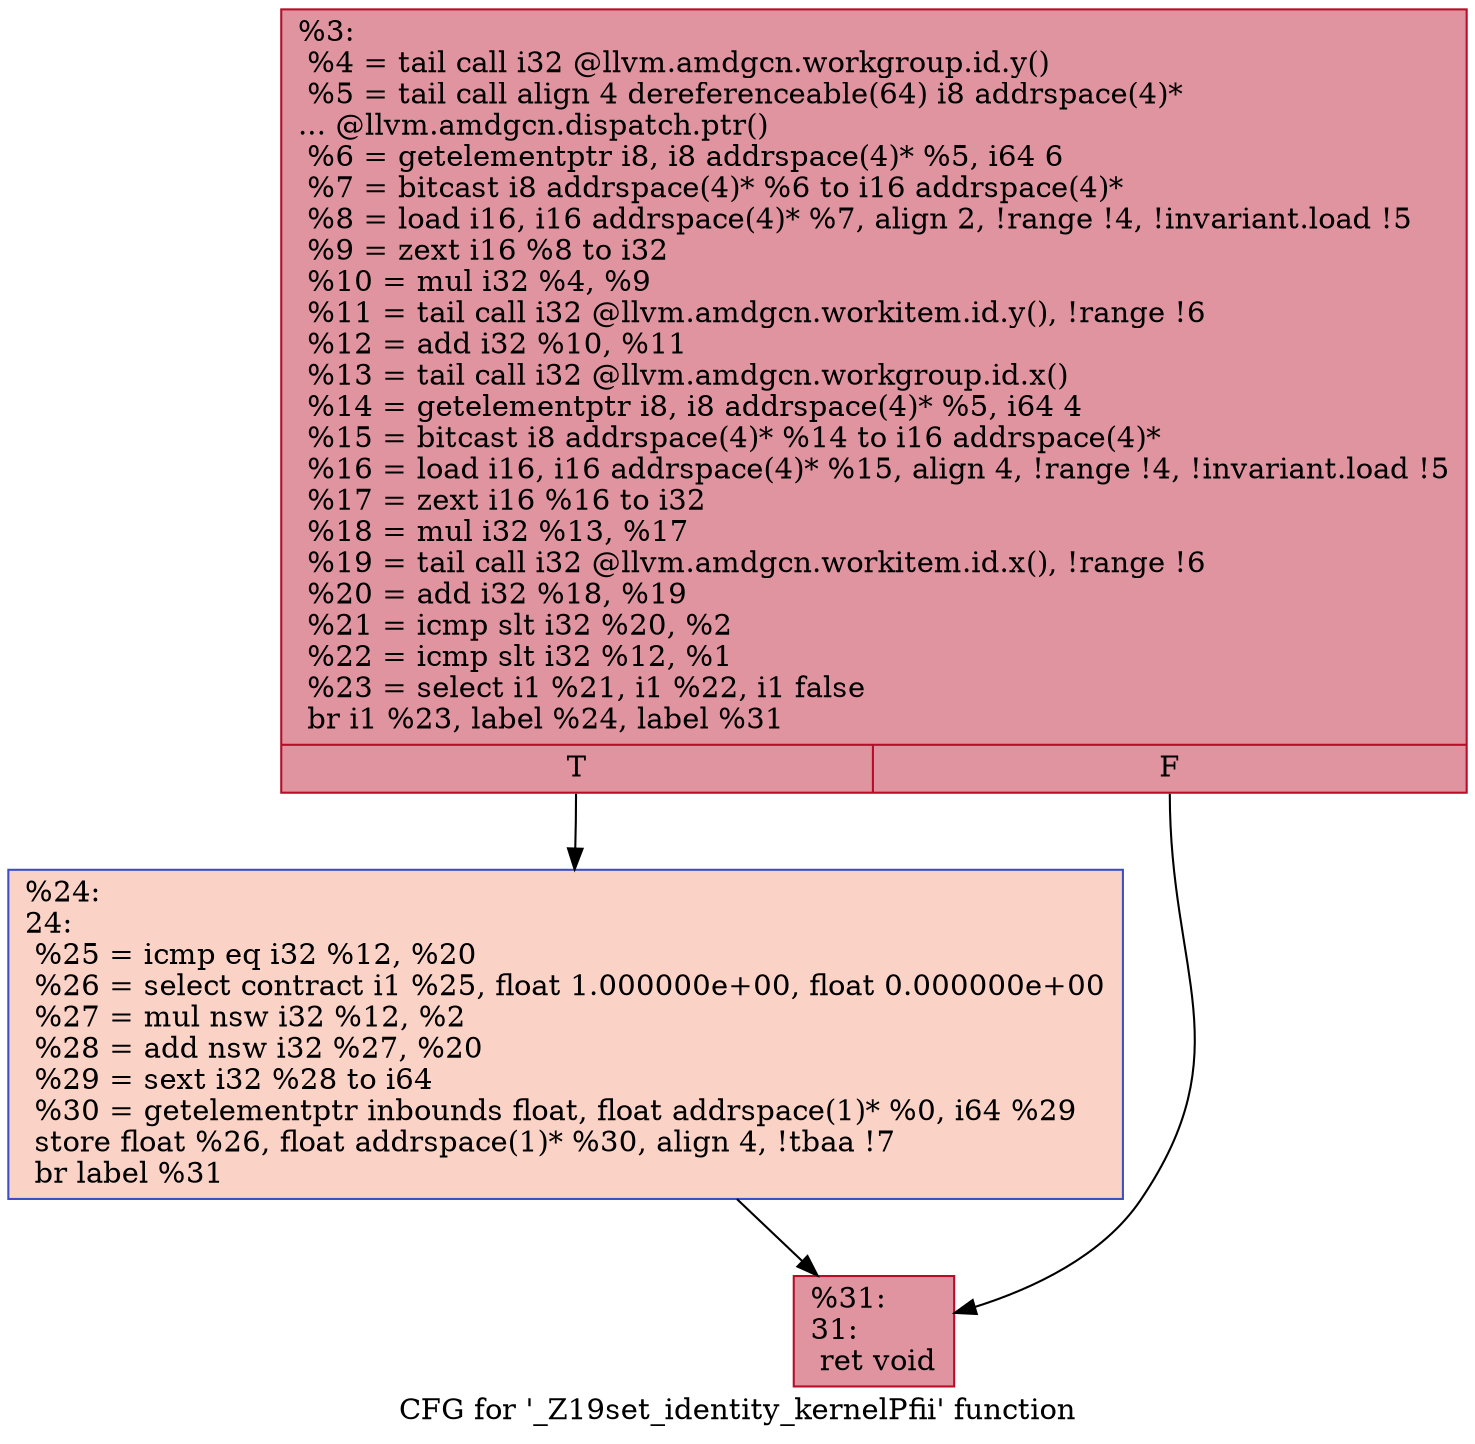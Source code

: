 digraph "CFG for '_Z19set_identity_kernelPfii' function" {
	label="CFG for '_Z19set_identity_kernelPfii' function";

	Node0x4ce82a0 [shape=record,color="#b70d28ff", style=filled, fillcolor="#b70d2870",label="{%3:\l  %4 = tail call i32 @llvm.amdgcn.workgroup.id.y()\l  %5 = tail call align 4 dereferenceable(64) i8 addrspace(4)*\l... @llvm.amdgcn.dispatch.ptr()\l  %6 = getelementptr i8, i8 addrspace(4)* %5, i64 6\l  %7 = bitcast i8 addrspace(4)* %6 to i16 addrspace(4)*\l  %8 = load i16, i16 addrspace(4)* %7, align 2, !range !4, !invariant.load !5\l  %9 = zext i16 %8 to i32\l  %10 = mul i32 %4, %9\l  %11 = tail call i32 @llvm.amdgcn.workitem.id.y(), !range !6\l  %12 = add i32 %10, %11\l  %13 = tail call i32 @llvm.amdgcn.workgroup.id.x()\l  %14 = getelementptr i8, i8 addrspace(4)* %5, i64 4\l  %15 = bitcast i8 addrspace(4)* %14 to i16 addrspace(4)*\l  %16 = load i16, i16 addrspace(4)* %15, align 4, !range !4, !invariant.load !5\l  %17 = zext i16 %16 to i32\l  %18 = mul i32 %13, %17\l  %19 = tail call i32 @llvm.amdgcn.workitem.id.x(), !range !6\l  %20 = add i32 %18, %19\l  %21 = icmp slt i32 %20, %2\l  %22 = icmp slt i32 %12, %1\l  %23 = select i1 %21, i1 %22, i1 false\l  br i1 %23, label %24, label %31\l|{<s0>T|<s1>F}}"];
	Node0x4ce82a0:s0 -> Node0x4cebd20;
	Node0x4ce82a0:s1 -> Node0x4cebdb0;
	Node0x4cebd20 [shape=record,color="#3d50c3ff", style=filled, fillcolor="#f59c7d70",label="{%24:\l24:                                               \l  %25 = icmp eq i32 %12, %20\l  %26 = select contract i1 %25, float 1.000000e+00, float 0.000000e+00\l  %27 = mul nsw i32 %12, %2\l  %28 = add nsw i32 %27, %20\l  %29 = sext i32 %28 to i64\l  %30 = getelementptr inbounds float, float addrspace(1)* %0, i64 %29\l  store float %26, float addrspace(1)* %30, align 4, !tbaa !7\l  br label %31\l}"];
	Node0x4cebd20 -> Node0x4cebdb0;
	Node0x4cebdb0 [shape=record,color="#b70d28ff", style=filled, fillcolor="#b70d2870",label="{%31:\l31:                                               \l  ret void\l}"];
}
